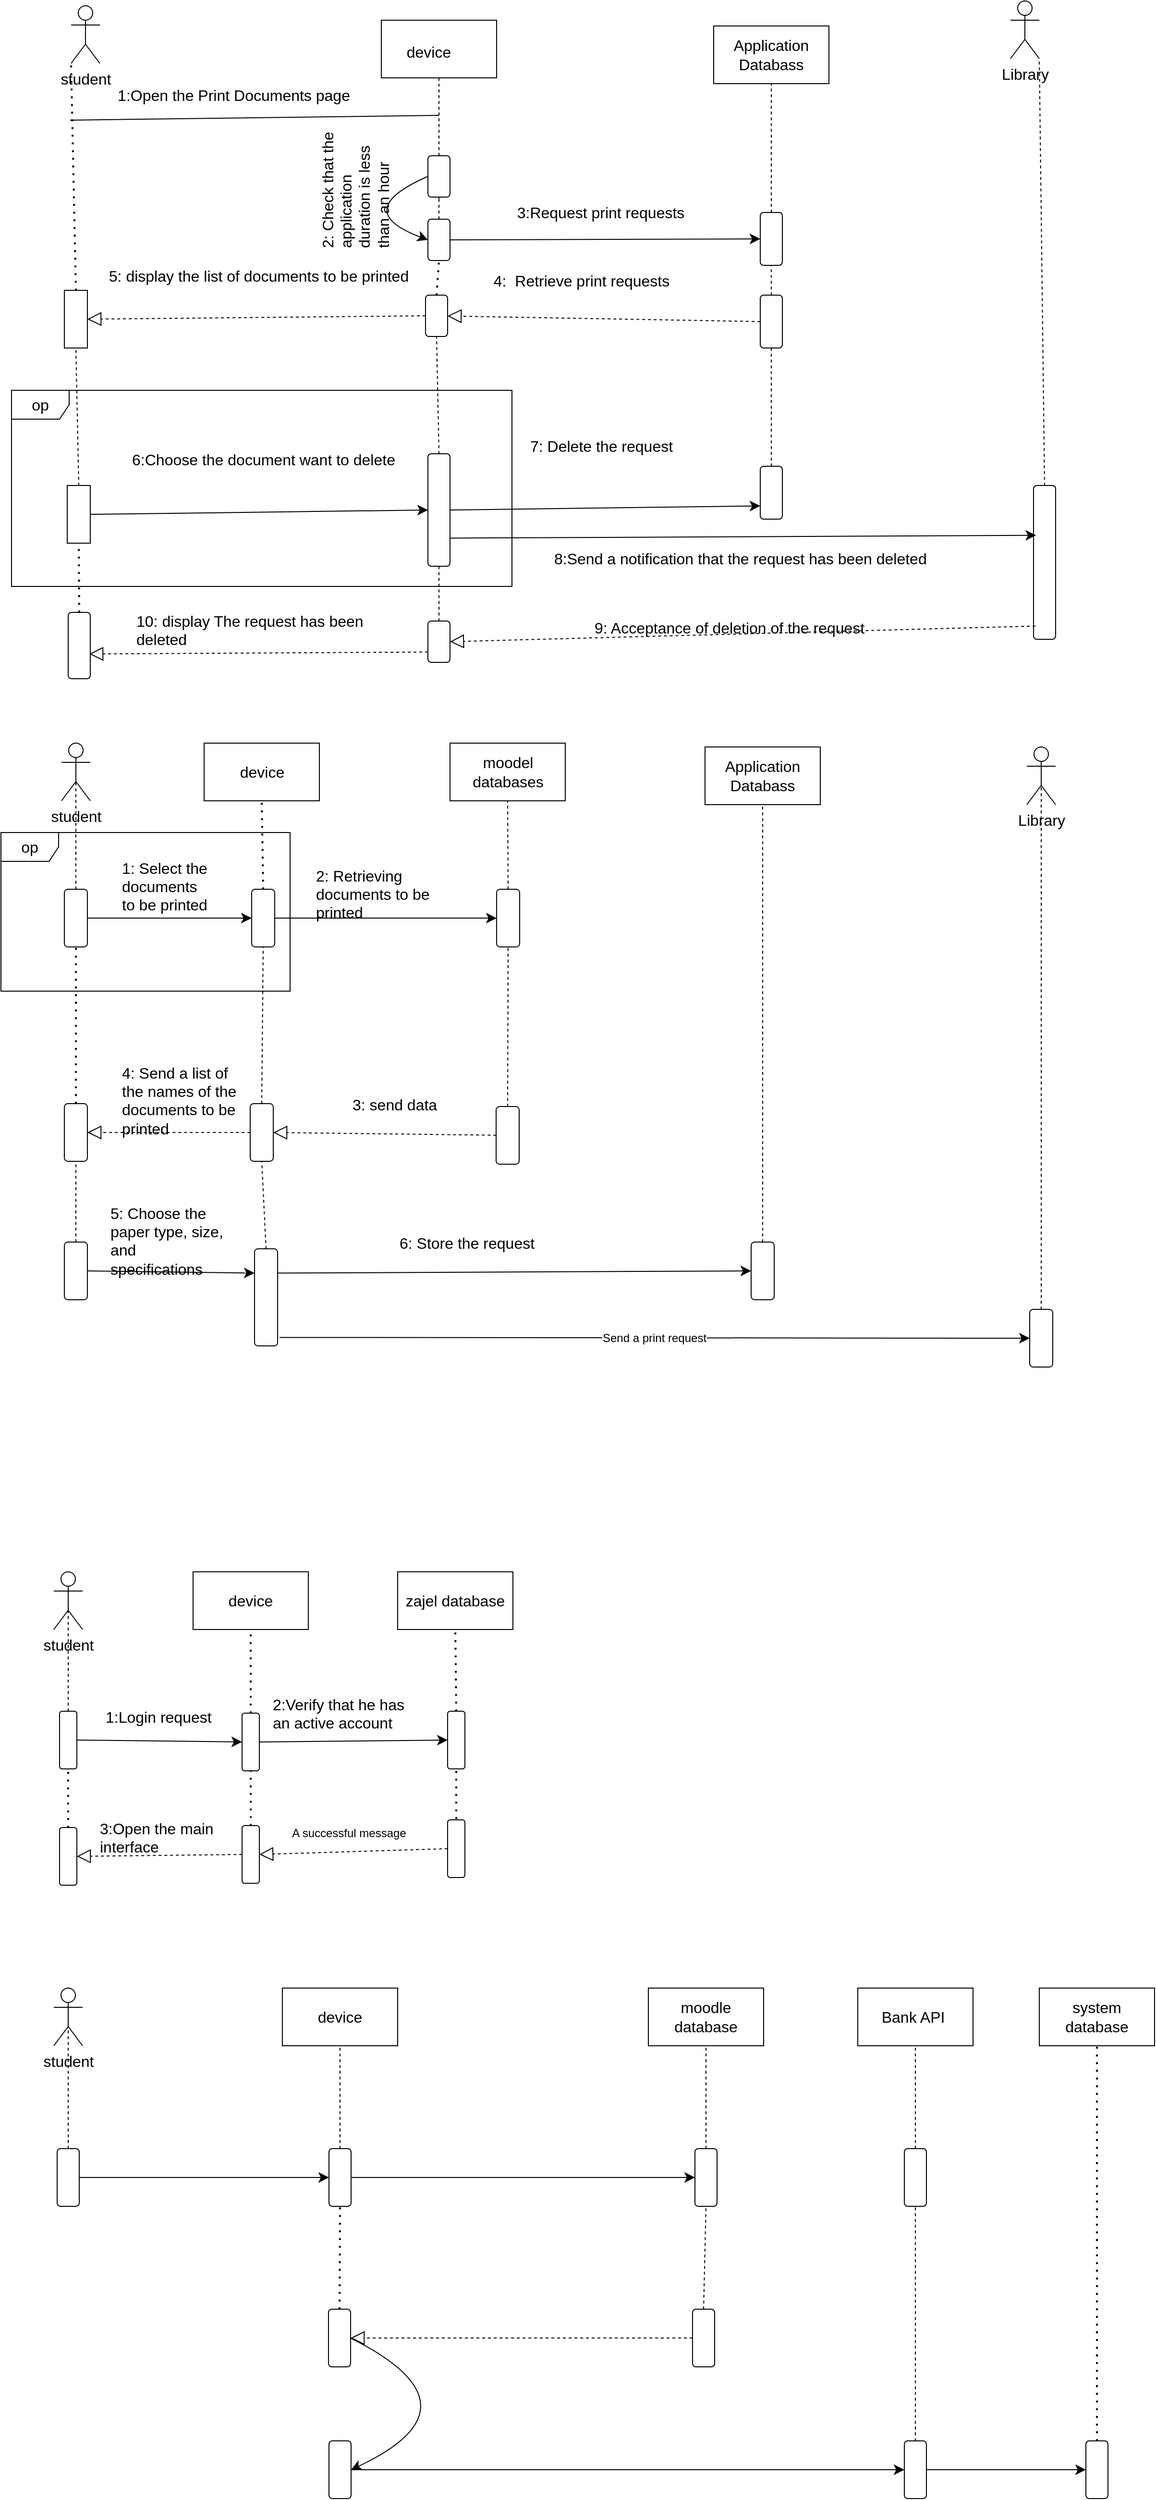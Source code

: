 <mxfile version="21.3.0" type="github">
  <diagram name="Page-1" id="_14LEz57tPDZyepLyran">
    <mxGraphModel dx="1800" dy="849" grid="0" gridSize="10" guides="1" tooltips="1" connect="1" arrows="1" fold="1" page="0" pageScale="1" pageWidth="827" pageHeight="1169" math="0" shadow="0">
      <root>
        <mxCell id="0" />
        <mxCell id="1" parent="0" />
        <mxCell id="Fv8zS5hwz5xopzhGxC3f-1" value="student" style="shape=umlActor;verticalLabelPosition=bottom;verticalAlign=top;html=1;outlineConnect=0;fontSize=16;" parent="1" vertex="1">
          <mxGeometry x="-217" y="24" width="30" height="60" as="geometry" />
        </mxCell>
        <mxCell id="Fv8zS5hwz5xopzhGxC3f-3" value="" style="rounded=0;whiteSpace=wrap;html=1;fontSize=16;" parent="1" vertex="1">
          <mxGeometry x="-224" y="320" width="24" height="60" as="geometry" />
        </mxCell>
        <mxCell id="Fv8zS5hwz5xopzhGxC3f-4" value="" style="endArrow=none;dashed=1;html=1;dashPattern=1 3;strokeWidth=2;rounded=0;fontSize=12;startSize=8;endSize=8;curved=1;exitX=0.5;exitY=0;exitDx=0;exitDy=0;entryX=0;entryY=1;entryDx=0;entryDy=0;entryPerimeter=0;" parent="1" source="Fv8zS5hwz5xopzhGxC3f-3" target="Fv8zS5hwz5xopzhGxC3f-1" edge="1">
          <mxGeometry width="50" height="50" relative="1" as="geometry">
            <mxPoint x="-297" y="158" as="sourcePoint" />
            <mxPoint x="-247" y="108" as="targetPoint" />
          </mxGeometry>
        </mxCell>
        <mxCell id="Fv8zS5hwz5xopzhGxC3f-5" value="" style="endArrow=none;html=1;rounded=0;fontSize=12;startSize=8;endSize=8;curved=1;" parent="1" edge="1">
          <mxGeometry width="50" height="50" relative="1" as="geometry">
            <mxPoint x="-218" y="143" as="sourcePoint" />
            <mxPoint x="166" y="138" as="targetPoint" />
          </mxGeometry>
        </mxCell>
        <mxCell id="Fv8zS5hwz5xopzhGxC3f-6" value="" style="rounded=0;whiteSpace=wrap;html=1;fontSize=16;" parent="1" vertex="1">
          <mxGeometry x="106" y="39" width="120" height="60" as="geometry" />
        </mxCell>
        <mxCell id="Fv8zS5hwz5xopzhGxC3f-7" value="device" style="text;html=1;align=center;verticalAlign=middle;resizable=0;points=[];autosize=1;strokeColor=none;fillColor=none;fontSize=16;" parent="1" vertex="1">
          <mxGeometry x="123" y="56" width="64" height="31" as="geometry" />
        </mxCell>
        <mxCell id="Fv8zS5hwz5xopzhGxC3f-8" value="1:Open the Print Documents page" style="text;html=1;align=center;verticalAlign=middle;resizable=0;points=[];autosize=1;strokeColor=none;fillColor=none;fontSize=16;" parent="1" vertex="1">
          <mxGeometry x="-178" y="101" width="260" height="31" as="geometry" />
        </mxCell>
        <mxCell id="Fv8zS5hwz5xopzhGxC3f-9" value="" style="endArrow=none;dashed=1;html=1;rounded=0;fontSize=12;startSize=8;endSize=8;curved=1;entryX=0.5;entryY=1;entryDx=0;entryDy=0;exitX=0.5;exitY=0;exitDx=0;exitDy=0;" parent="1" source="Fv8zS5hwz5xopzhGxC3f-31" target="Fv8zS5hwz5xopzhGxC3f-6" edge="1">
          <mxGeometry width="50" height="50" relative="1" as="geometry">
            <mxPoint x="166" y="225" as="sourcePoint" />
            <mxPoint x="168" y="220" as="targetPoint" />
          </mxGeometry>
        </mxCell>
        <mxCell id="Fv8zS5hwz5xopzhGxC3f-10" value="Application Databass" style="rounded=0;whiteSpace=wrap;html=1;fontSize=16;" parent="1" vertex="1">
          <mxGeometry x="452" y="45" width="120" height="60" as="geometry" />
        </mxCell>
        <mxCell id="Fv8zS5hwz5xopzhGxC3f-18" value="" style="endArrow=none;dashed=1;html=1;rounded=0;fontSize=12;startSize=8;endSize=8;curved=1;entryX=0.5;entryY=1;entryDx=0;entryDy=0;exitX=0.5;exitY=0;exitDx=0;exitDy=0;" parent="1" source="Fv8zS5hwz5xopzhGxC3f-19" target="Fv8zS5hwz5xopzhGxC3f-10" edge="1">
          <mxGeometry width="50" height="50" relative="1" as="geometry">
            <mxPoint x="508" y="233" as="sourcePoint" />
            <mxPoint x="503" y="217" as="targetPoint" />
          </mxGeometry>
        </mxCell>
        <mxCell id="Fv8zS5hwz5xopzhGxC3f-19" value="" style="rounded=1;whiteSpace=wrap;html=1;fontSize=16;" parent="1" vertex="1">
          <mxGeometry x="500.5" y="239" width="23" height="55" as="geometry" />
        </mxCell>
        <mxCell id="Fv8zS5hwz5xopzhGxC3f-20" value="" style="endArrow=classic;html=1;rounded=0;fontSize=12;startSize=8;endSize=8;curved=1;entryX=0;entryY=0.5;entryDx=0;entryDy=0;exitX=1;exitY=0.5;exitDx=0;exitDy=0;" parent="1" source="Fv8zS5hwz5xopzhGxC3f-49" target="Fv8zS5hwz5xopzhGxC3f-19" edge="1">
          <mxGeometry width="50" height="50" relative="1" as="geometry">
            <mxPoint x="177.5" y="246.5" as="sourcePoint" />
            <mxPoint x="484" y="258" as="targetPoint" />
          </mxGeometry>
        </mxCell>
        <mxCell id="Fv8zS5hwz5xopzhGxC3f-17" value="3:Request print requests" style="text;html=1;align=center;verticalAlign=middle;resizable=0;points=[];autosize=1;strokeColor=none;fillColor=none;fontSize=16;rotation=0;" parent="1" vertex="1">
          <mxGeometry x="238" y="223" width="192" height="31" as="geometry" />
        </mxCell>
        <mxCell id="Fv8zS5hwz5xopzhGxC3f-30" value="" style="endArrow=none;dashed=1;html=1;dashPattern=1 3;strokeWidth=2;rounded=0;fontSize=12;startSize=8;endSize=8;curved=1;exitX=0.5;exitY=0;exitDx=0;exitDy=0;entryX=0.5;entryY=1;entryDx=0;entryDy=0;" parent="1" source="Fv8zS5hwz5xopzhGxC3f-32" target="Fv8zS5hwz5xopzhGxC3f-49" edge="1">
          <mxGeometry width="50" height="50" relative="1" as="geometry">
            <mxPoint x="166" y="298" as="sourcePoint" />
            <mxPoint x="166" y="277" as="targetPoint" />
          </mxGeometry>
        </mxCell>
        <mxCell id="Fv8zS5hwz5xopzhGxC3f-32" value="" style="rounded=1;whiteSpace=wrap;html=1;fontSize=16;" parent="1" vertex="1">
          <mxGeometry x="152" y="325" width="23" height="43" as="geometry" />
        </mxCell>
        <mxCell id="Fv8zS5hwz5xopzhGxC3f-34" value="" style="endArrow=block;dashed=1;endFill=0;endSize=12;html=1;rounded=0;fontSize=12;curved=1;exitX=0;exitY=0.5;exitDx=0;exitDy=0;entryX=1;entryY=0.5;entryDx=0;entryDy=0;" parent="1" source="Fv8zS5hwz5xopzhGxC3f-32" target="Fv8zS5hwz5xopzhGxC3f-3" edge="1">
          <mxGeometry width="160" relative="1" as="geometry">
            <mxPoint x="152" y="338" as="sourcePoint" />
            <mxPoint x="51" y="359" as="targetPoint" />
          </mxGeometry>
        </mxCell>
        <mxCell id="Fv8zS5hwz5xopzhGxC3f-35" value="4:&amp;nbsp; Retrieve print requests" style="text;html=1;align=center;verticalAlign=middle;resizable=0;points=[];autosize=1;strokeColor=none;fillColor=none;fontSize=16;" parent="1" vertex="1">
          <mxGeometry x="213" y="294" width="201" height="31" as="geometry" />
        </mxCell>
        <mxCell id="Fv8zS5hwz5xopzhGxC3f-36" value="5: display the list of documents to be printed" style="text;html=1;align=center;verticalAlign=middle;resizable=0;points=[];autosize=1;strokeColor=none;fillColor=none;fontSize=16;" parent="1" vertex="1">
          <mxGeometry x="-187" y="289" width="330" height="31" as="geometry" />
        </mxCell>
        <mxCell id="Fv8zS5hwz5xopzhGxC3f-37" value="" style="endArrow=none;dashed=1;html=1;rounded=0;fontSize=12;startSize=8;endSize=8;curved=1;entryX=0.5;entryY=1;entryDx=0;entryDy=0;exitX=0.5;exitY=0;exitDx=0;exitDy=0;" parent="1" source="Fv8zS5hwz5xopzhGxC3f-39" target="Fv8zS5hwz5xopzhGxC3f-3" edge="1">
          <mxGeometry width="50" height="50" relative="1" as="geometry">
            <mxPoint x="-214" y="404" as="sourcePoint" />
            <mxPoint x="-258" y="461" as="targetPoint" />
          </mxGeometry>
        </mxCell>
        <mxCell id="Fv8zS5hwz5xopzhGxC3f-39" value="" style="rounded=0;whiteSpace=wrap;html=1;fontSize=16;" parent="1" vertex="1">
          <mxGeometry x="-221" y="523" width="24" height="60" as="geometry" />
        </mxCell>
        <mxCell id="Fv8zS5hwz5xopzhGxC3f-40" value="" style="endArrow=classic;html=1;rounded=0;fontSize=12;startSize=8;endSize=8;curved=1;exitX=1;exitY=0.5;exitDx=0;exitDy=0;entryX=0;entryY=0.5;entryDx=0;entryDy=0;" parent="1" source="Fv8zS5hwz5xopzhGxC3f-39" target="Fv8zS5hwz5xopzhGxC3f-42" edge="1">
          <mxGeometry width="50" height="50" relative="1" as="geometry">
            <mxPoint x="-66" y="475" as="sourcePoint" />
            <mxPoint x="132" y="434" as="targetPoint" />
          </mxGeometry>
        </mxCell>
        <mxCell id="Fv8zS5hwz5xopzhGxC3f-41" value="" style="endArrow=none;dashed=1;html=1;rounded=0;fontSize=12;startSize=8;endSize=8;curved=1;entryX=0.5;entryY=1;entryDx=0;entryDy=0;exitX=0.5;exitY=0;exitDx=0;exitDy=0;" parent="1" source="Fv8zS5hwz5xopzhGxC3f-42" target="Fv8zS5hwz5xopzhGxC3f-32" edge="1">
          <mxGeometry width="50" height="50" relative="1" as="geometry">
            <mxPoint x="166" y="398" as="sourcePoint" />
            <mxPoint x="243" y="439" as="targetPoint" />
          </mxGeometry>
        </mxCell>
        <mxCell id="Fv8zS5hwz5xopzhGxC3f-42" value="" style="rounded=1;whiteSpace=wrap;html=1;fontSize=16;" parent="1" vertex="1">
          <mxGeometry x="154.5" y="490" width="23" height="117" as="geometry" />
        </mxCell>
        <mxCell id="Fv8zS5hwz5xopzhGxC3f-46" value="6:Choose the document want to delete" style="text;html=1;align=center;verticalAlign=middle;resizable=0;points=[];autosize=1;strokeColor=none;fillColor=none;fontSize=16;" parent="1" vertex="1">
          <mxGeometry x="-163" y="480" width="292" height="31" as="geometry" />
        </mxCell>
        <mxCell id="Fv8zS5hwz5xopzhGxC3f-48" value="" style="endArrow=none;dashed=1;html=1;rounded=0;fontSize=12;startSize=8;endSize=8;curved=1;entryX=0.5;entryY=1;entryDx=0;entryDy=0;exitX=0.5;exitY=0;exitDx=0;exitDy=0;" parent="1" target="Fv8zS5hwz5xopzhGxC3f-31" edge="1">
          <mxGeometry width="50" height="50" relative="1" as="geometry">
            <mxPoint x="166" y="225" as="sourcePoint" />
            <mxPoint x="166" y="161" as="targetPoint" />
          </mxGeometry>
        </mxCell>
        <mxCell id="Fv8zS5hwz5xopzhGxC3f-51" style="edgeStyle=none;curved=1;rounded=0;orthogonalLoop=1;jettySize=auto;html=1;exitX=0;exitY=0.5;exitDx=0;exitDy=0;entryX=0;entryY=0.5;entryDx=0;entryDy=0;fontSize=12;startSize=8;endSize=8;" parent="1" source="Fv8zS5hwz5xopzhGxC3f-31" target="Fv8zS5hwz5xopzhGxC3f-49" edge="1">
          <mxGeometry relative="1" as="geometry">
            <Array as="points">
              <mxPoint x="73" y="237" />
            </Array>
          </mxGeometry>
        </mxCell>
        <mxCell id="Fv8zS5hwz5xopzhGxC3f-31" value="" style="rounded=1;whiteSpace=wrap;html=1;fontSize=16;" parent="1" vertex="1">
          <mxGeometry x="154.5" y="180" width="23" height="43" as="geometry" />
        </mxCell>
        <mxCell id="Fv8zS5hwz5xopzhGxC3f-49" value="" style="rounded=1;whiteSpace=wrap;html=1;fontSize=16;" parent="1" vertex="1">
          <mxGeometry x="154.5" y="246" width="23" height="43" as="geometry" />
        </mxCell>
        <mxCell id="Fv8zS5hwz5xopzhGxC3f-52" value="2: Check that the application duration is less than an hour" style="text;whiteSpace=wrap;html=1;fontSize=16;rotation=-90;" parent="1" vertex="1">
          <mxGeometry x="-15" y="189" width="138" height="41" as="geometry" />
        </mxCell>
        <mxCell id="Fv8zS5hwz5xopzhGxC3f-53" value="" style="rounded=1;whiteSpace=wrap;html=1;fontSize=16;" parent="1" vertex="1">
          <mxGeometry x="500.5" y="325" width="23" height="55" as="geometry" />
        </mxCell>
        <mxCell id="Fv8zS5hwz5xopzhGxC3f-54" value="" style="endArrow=none;dashed=1;html=1;rounded=0;fontSize=12;startSize=8;endSize=8;curved=1;entryX=0.5;entryY=1;entryDx=0;entryDy=0;exitX=0.5;exitY=0;exitDx=0;exitDy=0;" parent="1" source="Fv8zS5hwz5xopzhGxC3f-53" target="Fv8zS5hwz5xopzhGxC3f-19" edge="1">
          <mxGeometry width="50" height="50" relative="1" as="geometry">
            <mxPoint x="295" y="535" as="sourcePoint" />
            <mxPoint x="345" y="485" as="targetPoint" />
          </mxGeometry>
        </mxCell>
        <mxCell id="Fv8zS5hwz5xopzhGxC3f-55" value="" style="endArrow=none;dashed=1;html=1;rounded=0;fontSize=12;startSize=8;endSize=8;curved=1;exitX=0.5;exitY=0;exitDx=0;exitDy=0;entryX=0.5;entryY=1;entryDx=0;entryDy=0;" parent="1" source="Fv8zS5hwz5xopzhGxC3f-49" target="Fv8zS5hwz5xopzhGxC3f-31" edge="1">
          <mxGeometry width="50" height="50" relative="1" as="geometry">
            <mxPoint x="522" y="249" as="sourcePoint" />
            <mxPoint x="168" y="226" as="targetPoint" />
          </mxGeometry>
        </mxCell>
        <mxCell id="Fv8zS5hwz5xopzhGxC3f-57" value="" style="endArrow=block;dashed=1;endFill=0;endSize=12;html=1;rounded=0;fontSize=12;curved=1;exitX=0;exitY=0.5;exitDx=0;exitDy=0;" parent="1" source="Fv8zS5hwz5xopzhGxC3f-53" target="Fv8zS5hwz5xopzhGxC3f-32" edge="1">
          <mxGeometry width="160" relative="1" as="geometry">
            <mxPoint x="278" y="364" as="sourcePoint" />
            <mxPoint x="438" y="364" as="targetPoint" />
          </mxGeometry>
        </mxCell>
        <mxCell id="Fv8zS5hwz5xopzhGxC3f-58" value="" style="endArrow=none;dashed=1;html=1;rounded=0;fontSize=12;startSize=8;endSize=8;curved=1;entryX=0.5;entryY=1;entryDx=0;entryDy=0;exitX=0.5;exitY=0;exitDx=0;exitDy=0;" parent="1" source="Fv8zS5hwz5xopzhGxC3f-59" target="Fv8zS5hwz5xopzhGxC3f-53" edge="1">
          <mxGeometry width="50" height="50" relative="1" as="geometry">
            <mxPoint x="508" y="466" as="sourcePoint" />
            <mxPoint x="465" y="465" as="targetPoint" />
          </mxGeometry>
        </mxCell>
        <mxCell id="Fv8zS5hwz5xopzhGxC3f-59" value="" style="rounded=1;whiteSpace=wrap;html=1;fontSize=16;" parent="1" vertex="1">
          <mxGeometry x="500.5" y="503" width="23" height="55" as="geometry" />
        </mxCell>
        <mxCell id="Fv8zS5hwz5xopzhGxC3f-60" value="" style="endArrow=classic;html=1;rounded=0;fontSize=12;startSize=8;endSize=8;curved=1;exitX=1;exitY=0.5;exitDx=0;exitDy=0;entryX=0;entryY=0.75;entryDx=0;entryDy=0;" parent="1" source="Fv8zS5hwz5xopzhGxC3f-42" target="Fv8zS5hwz5xopzhGxC3f-59" edge="1">
          <mxGeometry width="50" height="50" relative="1" as="geometry">
            <mxPoint x="280" y="578" as="sourcePoint" />
            <mxPoint x="330" y="528" as="targetPoint" />
          </mxGeometry>
        </mxCell>
        <mxCell id="Fv8zS5hwz5xopzhGxC3f-61" value="7: Delete the request" style="text;whiteSpace=wrap;html=1;fontSize=16;" parent="1" vertex="1">
          <mxGeometry x="259.003" y="466.0" width="159" height="41" as="geometry" />
        </mxCell>
        <mxCell id="Fv8zS5hwz5xopzhGxC3f-63" value="" style="endArrow=none;dashed=1;html=1;rounded=0;fontSize=12;startSize=8;endSize=8;curved=1;entryX=1;entryY=1;entryDx=0;entryDy=0;exitX=0.5;exitY=0;exitDx=0;exitDy=0;entryPerimeter=0;" parent="1" source="Fv8zS5hwz5xopzhGxC3f-64" target="Fv8zS5hwz5xopzhGxC3f-78" edge="1">
          <mxGeometry width="50" height="50" relative="1" as="geometry">
            <mxPoint x="782" y="409" as="sourcePoint" />
            <mxPoint x="782" y="105" as="targetPoint" />
          </mxGeometry>
        </mxCell>
        <mxCell id="Fv8zS5hwz5xopzhGxC3f-64" value="" style="rounded=1;whiteSpace=wrap;html=1;fontSize=16;" parent="1" vertex="1">
          <mxGeometry x="785" y="523" width="23" height="160" as="geometry" />
        </mxCell>
        <mxCell id="Fv8zS5hwz5xopzhGxC3f-66" value="" style="endArrow=classic;html=1;rounded=0;fontSize=12;startSize=8;endSize=8;curved=1;exitX=1;exitY=0.75;exitDx=0;exitDy=0;entryX=0.116;entryY=0.324;entryDx=0;entryDy=0;entryPerimeter=0;" parent="1" source="Fv8zS5hwz5xopzhGxC3f-42" target="Fv8zS5hwz5xopzhGxC3f-64" edge="1">
          <mxGeometry width="50" height="50" relative="1" as="geometry">
            <mxPoint x="213" y="601" as="sourcePoint" />
            <mxPoint x="743" y="564" as="targetPoint" />
          </mxGeometry>
        </mxCell>
        <mxCell id="Fv8zS5hwz5xopzhGxC3f-68" value="8:Send a notification that the request has been deleted" style="text;whiteSpace=wrap;html=1;fontSize=16;" parent="1" vertex="1">
          <mxGeometry x="284.003" y="582.997" width="403" height="41" as="geometry" />
        </mxCell>
        <mxCell id="Fv8zS5hwz5xopzhGxC3f-69" value="" style="endArrow=none;dashed=1;html=1;rounded=0;fontSize=12;startSize=8;endSize=8;curved=1;entryX=0.5;entryY=1;entryDx=0;entryDy=0;exitX=0.5;exitY=0;exitDx=0;exitDy=0;" parent="1" source="Fv8zS5hwz5xopzhGxC3f-70" target="Fv8zS5hwz5xopzhGxC3f-42" edge="1">
          <mxGeometry width="50" height="50" relative="1" as="geometry">
            <mxPoint x="162" y="667" as="sourcePoint" />
            <mxPoint x="160" y="689" as="targetPoint" />
          </mxGeometry>
        </mxCell>
        <mxCell id="Fv8zS5hwz5xopzhGxC3f-70" value="" style="rounded=1;whiteSpace=wrap;html=1;fontSize=16;" parent="1" vertex="1">
          <mxGeometry x="154.5" y="664" width="23" height="43" as="geometry" />
        </mxCell>
        <mxCell id="Fv8zS5hwz5xopzhGxC3f-71" value="" style="endArrow=block;dashed=1;endFill=0;endSize=12;html=1;rounded=0;fontSize=12;curved=1;exitX=0.087;exitY=0.914;exitDx=0;exitDy=0;entryX=1;entryY=0.5;entryDx=0;entryDy=0;exitPerimeter=0;" parent="1" source="Fv8zS5hwz5xopzhGxC3f-64" target="Fv8zS5hwz5xopzhGxC3f-70" edge="1">
          <mxGeometry width="160" relative="1" as="geometry">
            <mxPoint x="585" y="670" as="sourcePoint" />
            <mxPoint x="259" y="664" as="targetPoint" />
          </mxGeometry>
        </mxCell>
        <mxCell id="Fv8zS5hwz5xopzhGxC3f-72" value="9: Acceptance of deletion of the request" style="text;whiteSpace=wrap;html=1;fontSize=16;" parent="1" vertex="1">
          <mxGeometry x="326.0" y="655.0" width="292" height="41" as="geometry" />
        </mxCell>
        <mxCell id="Fv8zS5hwz5xopzhGxC3f-73" value="" style="endArrow=none;dashed=1;html=1;dashPattern=1 3;strokeWidth=2;rounded=0;fontSize=12;startSize=8;endSize=8;curved=1;entryX=0.5;entryY=1;entryDx=0;entryDy=0;exitX=0.5;exitY=0;exitDx=0;exitDy=0;" parent="1" source="Fv8zS5hwz5xopzhGxC3f-74" target="Fv8zS5hwz5xopzhGxC3f-39" edge="1">
          <mxGeometry width="50" height="50" relative="1" as="geometry">
            <mxPoint x="-209" y="645" as="sourcePoint" />
            <mxPoint x="-261" y="652" as="targetPoint" />
          </mxGeometry>
        </mxCell>
        <mxCell id="Fv8zS5hwz5xopzhGxC3f-74" value="" style="rounded=1;whiteSpace=wrap;html=1;fontSize=16;" parent="1" vertex="1">
          <mxGeometry x="-220" y="655" width="23" height="69" as="geometry" />
        </mxCell>
        <mxCell id="Fv8zS5hwz5xopzhGxC3f-75" value="" style="endArrow=block;dashed=1;endFill=0;endSize=12;html=1;rounded=0;fontSize=12;curved=1;exitX=0;exitY=0.75;exitDx=0;exitDy=0;entryX=0.957;entryY=0.627;entryDx=0;entryDy=0;entryPerimeter=0;" parent="1" source="Fv8zS5hwz5xopzhGxC3f-70" target="Fv8zS5hwz5xopzhGxC3f-74" edge="1">
          <mxGeometry width="160" relative="1" as="geometry">
            <mxPoint x="477" y="792" as="sourcePoint" />
            <mxPoint x="-115" y="800" as="targetPoint" />
          </mxGeometry>
        </mxCell>
        <mxCell id="Fv8zS5hwz5xopzhGxC3f-76" value="10: display The request has been deleted" style="text;whiteSpace=wrap;html=1;fontSize=16;" parent="1" vertex="1">
          <mxGeometry x="-151.0" y="648.0" width="285" height="41" as="geometry" />
        </mxCell>
        <mxCell id="Fv8zS5hwz5xopzhGxC3f-77" value="op" style="shape=umlFrame;whiteSpace=wrap;html=1;pointerEvents=0;fontSize=16;" parent="1" vertex="1">
          <mxGeometry x="-279" y="424" width="521" height="204" as="geometry" />
        </mxCell>
        <mxCell id="Fv8zS5hwz5xopzhGxC3f-78" value="Library" style="shape=umlActor;verticalLabelPosition=bottom;verticalAlign=top;html=1;outlineConnect=0;fontSize=16;" parent="1" vertex="1">
          <mxGeometry x="761" y="19" width="30" height="60" as="geometry" />
        </mxCell>
        <mxCell id="Fv8zS5hwz5xopzhGxC3f-81" value="student" style="shape=umlActor;verticalLabelPosition=bottom;verticalAlign=top;html=1;outlineConnect=0;fontSize=16;" parent="1" vertex="1">
          <mxGeometry x="-227" y="791" width="30" height="60" as="geometry" />
        </mxCell>
        <mxCell id="Fv8zS5hwz5xopzhGxC3f-82" value="device" style="rounded=0;whiteSpace=wrap;html=1;fontSize=16;" parent="1" vertex="1">
          <mxGeometry x="-78.5" y="791" width="120" height="60" as="geometry" />
        </mxCell>
        <mxCell id="Fv8zS5hwz5xopzhGxC3f-83" value="" style="endArrow=none;dashed=1;html=1;rounded=0;fontSize=12;startSize=8;endSize=8;curved=1;entryX=0.5;entryY=0.5;entryDx=0;entryDy=0;entryPerimeter=0;exitX=0.5;exitY=0;exitDx=0;exitDy=0;" parent="1" source="Fv8zS5hwz5xopzhGxC3f-84" target="Fv8zS5hwz5xopzhGxC3f-81" edge="1">
          <mxGeometry width="50" height="50" relative="1" as="geometry">
            <mxPoint x="-212" y="950" as="sourcePoint" />
            <mxPoint x="-165" y="941" as="targetPoint" />
          </mxGeometry>
        </mxCell>
        <mxCell id="Fv8zS5hwz5xopzhGxC3f-88" style="edgeStyle=none;curved=1;rounded=0;orthogonalLoop=1;jettySize=auto;html=1;exitX=1;exitY=0.5;exitDx=0;exitDy=0;fontSize=12;startSize=8;endSize=8;" parent="1" source="Fv8zS5hwz5xopzhGxC3f-84" target="Fv8zS5hwz5xopzhGxC3f-86" edge="1">
          <mxGeometry relative="1" as="geometry" />
        </mxCell>
        <mxCell id="Fv8zS5hwz5xopzhGxC3f-84" value="" style="rounded=1;whiteSpace=wrap;html=1;fontSize=16;" parent="1" vertex="1">
          <mxGeometry x="-224" y="943" width="24" height="60" as="geometry" />
        </mxCell>
        <mxCell id="Fv8zS5hwz5xopzhGxC3f-85" value="" style="endArrow=none;dashed=1;html=1;dashPattern=1 3;strokeWidth=2;rounded=0;fontSize=12;startSize=8;endSize=8;curved=1;entryX=0.5;entryY=1;entryDx=0;entryDy=0;exitX=0.5;exitY=0;exitDx=0;exitDy=0;" parent="1" source="Fv8zS5hwz5xopzhGxC3f-86" target="Fv8zS5hwz5xopzhGxC3f-82" edge="1">
          <mxGeometry width="50" height="50" relative="1" as="geometry">
            <mxPoint x="-18" y="915" as="sourcePoint" />
            <mxPoint x="24" y="943" as="targetPoint" />
          </mxGeometry>
        </mxCell>
        <mxCell id="Fv8zS5hwz5xopzhGxC3f-93" style="edgeStyle=none;curved=1;rounded=0;orthogonalLoop=1;jettySize=auto;html=1;exitX=1;exitY=0.5;exitDx=0;exitDy=0;entryX=0;entryY=0.5;entryDx=0;entryDy=0;fontSize=12;startSize=8;endSize=8;" parent="1" source="Fv8zS5hwz5xopzhGxC3f-86" target="Fv8zS5hwz5xopzhGxC3f-92" edge="1">
          <mxGeometry relative="1" as="geometry" />
        </mxCell>
        <mxCell id="Fv8zS5hwz5xopzhGxC3f-86" value="" style="rounded=1;whiteSpace=wrap;html=1;fontSize=16;" parent="1" vertex="1">
          <mxGeometry x="-29" y="943" width="24" height="60" as="geometry" />
        </mxCell>
        <mxCell id="Fv8zS5hwz5xopzhGxC3f-89" value="1: Select the documents to be printed" style="text;whiteSpace=wrap;html=1;fontSize=16;" parent="1" vertex="1">
          <mxGeometry x="-166" y="905" width="91" height="41" as="geometry" />
        </mxCell>
        <mxCell id="Fv8zS5hwz5xopzhGxC3f-90" value="moodel databases" style="rounded=0;whiteSpace=wrap;html=1;fontSize=16;" parent="1" vertex="1">
          <mxGeometry x="177.5" y="791" width="120" height="60" as="geometry" />
        </mxCell>
        <mxCell id="Fv8zS5hwz5xopzhGxC3f-91" value="" style="endArrow=none;dashed=1;html=1;rounded=0;fontSize=12;startSize=8;endSize=8;curved=1;entryX=0.5;entryY=1;entryDx=0;entryDy=0;exitX=0.5;exitY=0;exitDx=0;exitDy=0;" parent="1" source="Fv8zS5hwz5xopzhGxC3f-92" target="Fv8zS5hwz5xopzhGxC3f-90" edge="1">
          <mxGeometry width="50" height="50" relative="1" as="geometry">
            <mxPoint x="233" y="914" as="sourcePoint" />
            <mxPoint x="235" y="927" as="targetPoint" />
          </mxGeometry>
        </mxCell>
        <mxCell id="Fv8zS5hwz5xopzhGxC3f-92" value="" style="rounded=1;whiteSpace=wrap;html=1;fontSize=16;" parent="1" vertex="1">
          <mxGeometry x="226" y="943" width="24" height="60" as="geometry" />
        </mxCell>
        <mxCell id="Fv8zS5hwz5xopzhGxC3f-94" value="2: Retrieving documents to be printed" style="text;whiteSpace=wrap;html=1;fontSize=16;" parent="1" vertex="1">
          <mxGeometry x="36" y="913" width="139" height="41" as="geometry" />
        </mxCell>
        <mxCell id="Fv8zS5hwz5xopzhGxC3f-95" value="" style="endArrow=none;dashed=1;html=1;rounded=0;fontSize=12;startSize=8;endSize=8;curved=1;entryX=0.5;entryY=1;entryDx=0;entryDy=0;exitX=0.5;exitY=0;exitDx=0;exitDy=0;" parent="1" source="Fv8zS5hwz5xopzhGxC3f-98" target="Fv8zS5hwz5xopzhGxC3f-92" edge="1">
          <mxGeometry width="50" height="50" relative="1" as="geometry">
            <mxPoint x="238" y="1058" as="sourcePoint" />
            <mxPoint x="237" y="1062" as="targetPoint" />
          </mxGeometry>
        </mxCell>
        <mxCell id="Fv8zS5hwz5xopzhGxC3f-96" value="" style="rounded=1;whiteSpace=wrap;html=1;fontSize=16;" parent="1" vertex="1">
          <mxGeometry x="-224" y="1166" width="24" height="60" as="geometry" />
        </mxCell>
        <mxCell id="Fv8zS5hwz5xopzhGxC3f-97" value="" style="rounded=1;whiteSpace=wrap;html=1;fontSize=16;" parent="1" vertex="1">
          <mxGeometry x="-30.5" y="1166" width="24" height="60" as="geometry" />
        </mxCell>
        <mxCell id="Fv8zS5hwz5xopzhGxC3f-98" value="" style="rounded=1;whiteSpace=wrap;html=1;fontSize=16;" parent="1" vertex="1">
          <mxGeometry x="225.5" y="1169" width="24" height="60" as="geometry" />
        </mxCell>
        <mxCell id="Fv8zS5hwz5xopzhGxC3f-101" value="" style="endArrow=none;dashed=1;html=1;rounded=0;fontSize=12;startSize=8;endSize=8;curved=1;entryX=0.5;entryY=1;entryDx=0;entryDy=0;exitX=0.5;exitY=0;exitDx=0;exitDy=0;" parent="1" source="Fv8zS5hwz5xopzhGxC3f-97" target="Fv8zS5hwz5xopzhGxC3f-86" edge="1">
          <mxGeometry width="50" height="50" relative="1" as="geometry">
            <mxPoint x="-46" y="1259" as="sourcePoint" />
            <mxPoint x="4" y="1209" as="targetPoint" />
          </mxGeometry>
        </mxCell>
        <mxCell id="Fv8zS5hwz5xopzhGxC3f-102" value="" style="endArrow=none;dashed=1;html=1;dashPattern=1 3;strokeWidth=2;rounded=0;fontSize=12;startSize=8;endSize=8;curved=1;entryX=0.5;entryY=1;entryDx=0;entryDy=0;exitX=0.5;exitY=0;exitDx=0;exitDy=0;" parent="1" source="Fv8zS5hwz5xopzhGxC3f-96" target="Fv8zS5hwz5xopzhGxC3f-84" edge="1">
          <mxGeometry width="50" height="50" relative="1" as="geometry">
            <mxPoint x="-365" y="1261" as="sourcePoint" />
            <mxPoint x="-315" y="1211" as="targetPoint" />
          </mxGeometry>
        </mxCell>
        <mxCell id="Fv8zS5hwz5xopzhGxC3f-103" value="" style="endArrow=block;dashed=1;endFill=0;endSize=12;html=1;rounded=0;fontSize=12;curved=1;entryX=1;entryY=0.5;entryDx=0;entryDy=0;" parent="1" source="Fv8zS5hwz5xopzhGxC3f-98" target="Fv8zS5hwz5xopzhGxC3f-97" edge="1">
          <mxGeometry width="160" relative="1" as="geometry">
            <mxPoint x="73" y="1215" as="sourcePoint" />
            <mxPoint x="233" y="1215" as="targetPoint" />
          </mxGeometry>
        </mxCell>
        <mxCell id="Fv8zS5hwz5xopzhGxC3f-104" value="" style="endArrow=block;dashed=1;endFill=0;endSize=12;html=1;rounded=0;fontSize=12;curved=1;exitX=0;exitY=0.5;exitDx=0;exitDy=0;entryX=1;entryY=0.5;entryDx=0;entryDy=0;" parent="1" source="Fv8zS5hwz5xopzhGxC3f-97" target="Fv8zS5hwz5xopzhGxC3f-96" edge="1">
          <mxGeometry width="160" relative="1" as="geometry">
            <mxPoint x="-117" y="1177" as="sourcePoint" />
            <mxPoint x="43" y="1177" as="targetPoint" />
          </mxGeometry>
        </mxCell>
        <mxCell id="Fv8zS5hwz5xopzhGxC3f-105" value="op" style="shape=umlFrame;whiteSpace=wrap;html=1;pointerEvents=0;fontSize=16;" parent="1" vertex="1">
          <mxGeometry x="-290" y="884" width="301" height="165" as="geometry" />
        </mxCell>
        <mxCell id="Fv8zS5hwz5xopzhGxC3f-106" value="4: Send a list of the names of the documents to be printed" style="text;whiteSpace=wrap;html=1;fontSize=16;" parent="1" vertex="1">
          <mxGeometry x="-166" y="1118" width="122" height="41" as="geometry" />
        </mxCell>
        <mxCell id="Fv8zS5hwz5xopzhGxC3f-107" value="3: send data" style="text;whiteSpace=wrap;html=1;fontSize=16;" parent="1" vertex="1">
          <mxGeometry x="73.999" y="1150.998" width="98" height="41" as="geometry" />
        </mxCell>
        <mxCell id="Fv8zS5hwz5xopzhGxC3f-108" value="" style="endArrow=none;dashed=1;html=1;rounded=0;fontSize=12;startSize=8;endSize=8;curved=1;entryX=0.5;entryY=1;entryDx=0;entryDy=0;exitX=0.5;exitY=0;exitDx=0;exitDy=0;" parent="1" source="Fv8zS5hwz5xopzhGxC3f-114" target="Fv8zS5hwz5xopzhGxC3f-96" edge="1">
          <mxGeometry width="50" height="50" relative="1" as="geometry">
            <mxPoint x="-216" y="1292" as="sourcePoint" />
            <mxPoint x="-215" y="1298" as="targetPoint" />
          </mxGeometry>
        </mxCell>
        <mxCell id="Fv8zS5hwz5xopzhGxC3f-111" value="" style="endArrow=none;dashed=1;html=1;rounded=0;fontSize=12;startSize=8;endSize=8;curved=1;entryX=0.5;entryY=1;entryDx=0;entryDy=0;exitX=0.5;exitY=0;exitDx=0;exitDy=0;" parent="1" source="Fv8zS5hwz5xopzhGxC3f-113" target="Fv8zS5hwz5xopzhGxC3f-97" edge="1">
          <mxGeometry width="50" height="50" relative="1" as="geometry">
            <mxPoint x="7" y="1300" as="sourcePoint" />
            <mxPoint x="11" y="1234" as="targetPoint" />
          </mxGeometry>
        </mxCell>
        <mxCell id="Fv8zS5hwz5xopzhGxC3f-113" value="" style="rounded=1;whiteSpace=wrap;html=1;fontSize=16;" parent="1" vertex="1">
          <mxGeometry x="-26" y="1317" width="24" height="101" as="geometry" />
        </mxCell>
        <mxCell id="Fv8zS5hwz5xopzhGxC3f-114" value="" style="rounded=1;whiteSpace=wrap;html=1;fontSize=16;" parent="1" vertex="1">
          <mxGeometry x="-224" y="1310" width="24" height="60" as="geometry" />
        </mxCell>
        <mxCell id="Fv8zS5hwz5xopzhGxC3f-115" value="" style="endArrow=classic;html=1;rounded=0;fontSize=12;startSize=8;endSize=8;curved=1;exitX=1;exitY=0.5;exitDx=0;exitDy=0;entryX=0;entryY=0.25;entryDx=0;entryDy=0;" parent="1" source="Fv8zS5hwz5xopzhGxC3f-114" target="Fv8zS5hwz5xopzhGxC3f-113" edge="1">
          <mxGeometry width="50" height="50" relative="1" as="geometry">
            <mxPoint x="-182" y="1418" as="sourcePoint" />
            <mxPoint x="-132" y="1368" as="targetPoint" />
          </mxGeometry>
        </mxCell>
        <mxCell id="Fv8zS5hwz5xopzhGxC3f-117" value="5: Choose the paper type, size, and specifications" style="text;whiteSpace=wrap;html=1;fontSize=16;" parent="1" vertex="1">
          <mxGeometry x="-178" y="1264" width="122" height="41" as="geometry" />
        </mxCell>
        <mxCell id="Fv8zS5hwz5xopzhGxC3f-118" value="" style="endArrow=classic;html=1;rounded=0;fontSize=12;startSize=8;endSize=8;curved=1;exitX=1;exitY=0.25;exitDx=0;exitDy=0;entryX=0;entryY=0.5;entryDx=0;entryDy=0;" parent="1" source="Fv8zS5hwz5xopzhGxC3f-113" target="Fv8zS5hwz5xopzhGxC3f-121" edge="1">
          <mxGeometry width="50" height="50" relative="1" as="geometry">
            <mxPoint x="63" y="1466" as="sourcePoint" />
            <mxPoint x="347" y="1356" as="targetPoint" />
          </mxGeometry>
        </mxCell>
        <mxCell id="Fv8zS5hwz5xopzhGxC3f-119" value="Application Databass" style="rounded=0;whiteSpace=wrap;html=1;fontSize=16;" parent="1" vertex="1">
          <mxGeometry x="443" y="795" width="120" height="60" as="geometry" />
        </mxCell>
        <mxCell id="Fv8zS5hwz5xopzhGxC3f-120" value="" style="endArrow=none;dashed=1;html=1;rounded=0;fontSize=12;startSize=8;endSize=8;curved=1;entryX=0.5;entryY=1;entryDx=0;entryDy=0;exitX=0.5;exitY=0;exitDx=0;exitDy=0;" parent="1" source="Fv8zS5hwz5xopzhGxC3f-121" target="Fv8zS5hwz5xopzhGxC3f-119" edge="1">
          <mxGeometry width="50" height="50" relative="1" as="geometry">
            <mxPoint x="503" y="1268" as="sourcePoint" />
            <mxPoint x="431" y="960" as="targetPoint" />
          </mxGeometry>
        </mxCell>
        <mxCell id="Fv8zS5hwz5xopzhGxC3f-121" value="" style="rounded=1;whiteSpace=wrap;html=1;fontSize=16;" parent="1" vertex="1">
          <mxGeometry x="491" y="1310" width="24" height="60" as="geometry" />
        </mxCell>
        <mxCell id="Fv8zS5hwz5xopzhGxC3f-122" value="6: Store the request" style="text;whiteSpace=wrap;html=1;fontSize=16;" parent="1" vertex="1">
          <mxGeometry x="123.005" y="1294.999" width="269" height="41" as="geometry" />
        </mxCell>
        <mxCell id="Fv8zS5hwz5xopzhGxC3f-123" value="Library" style="shape=umlActor;verticalLabelPosition=bottom;verticalAlign=top;html=1;outlineConnect=0;fontSize=16;" parent="1" vertex="1">
          <mxGeometry x="778" y="795" width="30" height="60" as="geometry" />
        </mxCell>
        <mxCell id="Fv8zS5hwz5xopzhGxC3f-124" value="" style="endArrow=none;dashed=1;html=1;rounded=0;fontSize=12;startSize=8;endSize=8;curved=1;entryX=0.5;entryY=0.5;entryDx=0;entryDy=0;entryPerimeter=0;exitX=0.5;exitY=0;exitDx=0;exitDy=0;" parent="1" source="Fv8zS5hwz5xopzhGxC3f-125" target="Fv8zS5hwz5xopzhGxC3f-123" edge="1">
          <mxGeometry width="50" height="50" relative="1" as="geometry">
            <mxPoint x="807" y="1267" as="sourcePoint" />
            <mxPoint x="938" y="1034" as="targetPoint" />
          </mxGeometry>
        </mxCell>
        <mxCell id="Fv8zS5hwz5xopzhGxC3f-125" value="" style="rounded=1;whiteSpace=wrap;html=1;fontSize=16;" parent="1" vertex="1">
          <mxGeometry x="781" y="1380" width="24" height="60" as="geometry" />
        </mxCell>
        <mxCell id="Fv8zS5hwz5xopzhGxC3f-126" value="Send a print request" style="endArrow=classic;html=1;rounded=0;fontSize=12;startSize=8;endSize=8;curved=1;exitX=1.083;exitY=0.913;exitDx=0;exitDy=0;exitPerimeter=0;entryX=0;entryY=0.5;entryDx=0;entryDy=0;" parent="1" source="Fv8zS5hwz5xopzhGxC3f-113" target="Fv8zS5hwz5xopzhGxC3f-125" edge="1">
          <mxGeometry width="50" height="50" relative="1" as="geometry">
            <mxPoint x="9" y="1489" as="sourcePoint" />
            <mxPoint x="59" y="1439" as="targetPoint" />
          </mxGeometry>
        </mxCell>
        <mxCell id="vjZ6BhdM0IFgR95BgRkI-1" value="student" style="shape=umlActor;verticalLabelPosition=bottom;verticalAlign=top;html=1;outlineConnect=0;fontSize=16;" vertex="1" parent="1">
          <mxGeometry x="-235" y="1653" width="30" height="60" as="geometry" />
        </mxCell>
        <mxCell id="vjZ6BhdM0IFgR95BgRkI-2" value="" style="endArrow=none;dashed=1;html=1;rounded=0;fontSize=12;startSize=8;endSize=8;curved=1;entryX=0.5;entryY=0.5;entryDx=0;entryDy=0;entryPerimeter=0;exitX=0.5;exitY=0;exitDx=0;exitDy=0;" edge="1" parent="1" source="vjZ6BhdM0IFgR95BgRkI-3" target="vjZ6BhdM0IFgR95BgRkI-1">
          <mxGeometry width="50" height="50" relative="1" as="geometry">
            <mxPoint x="-225" y="1816" as="sourcePoint" />
            <mxPoint x="-232" y="1821" as="targetPoint" />
          </mxGeometry>
        </mxCell>
        <mxCell id="vjZ6BhdM0IFgR95BgRkI-3" value="" style="rounded=1;whiteSpace=wrap;html=1;fontSize=16;" vertex="1" parent="1">
          <mxGeometry x="-229" y="1798" width="18" height="60" as="geometry" />
        </mxCell>
        <mxCell id="vjZ6BhdM0IFgR95BgRkI-4" value="device" style="rounded=0;whiteSpace=wrap;html=1;fontSize=16;" vertex="1" parent="1">
          <mxGeometry x="-90" y="1653" width="120" height="60" as="geometry" />
        </mxCell>
        <mxCell id="vjZ6BhdM0IFgR95BgRkI-5" value="zajel database" style="rounded=0;whiteSpace=wrap;html=1;fontSize=16;" vertex="1" parent="1">
          <mxGeometry x="123" y="1653" width="120" height="60" as="geometry" />
        </mxCell>
        <mxCell id="vjZ6BhdM0IFgR95BgRkI-7" value="" style="endArrow=none;dashed=1;html=1;dashPattern=1 3;strokeWidth=2;rounded=0;fontSize=12;startSize=8;endSize=8;curved=1;entryX=0.5;entryY=1;entryDx=0;entryDy=0;exitX=0.5;exitY=0;exitDx=0;exitDy=0;" edge="1" parent="1" source="vjZ6BhdM0IFgR95BgRkI-10" target="vjZ6BhdM0IFgR95BgRkI-4">
          <mxGeometry width="50" height="50" relative="1" as="geometry">
            <mxPoint x="-24" y="1794" as="sourcePoint" />
            <mxPoint x="55" y="1774" as="targetPoint" />
          </mxGeometry>
        </mxCell>
        <mxCell id="vjZ6BhdM0IFgR95BgRkI-9" value="" style="rounded=1;whiteSpace=wrap;html=1;fontSize=16;" vertex="1" parent="1">
          <mxGeometry x="175" y="1798" width="18" height="60" as="geometry" />
        </mxCell>
        <mxCell id="vjZ6BhdM0IFgR95BgRkI-10" value="" style="rounded=1;whiteSpace=wrap;html=1;fontSize=16;" vertex="1" parent="1">
          <mxGeometry x="-39" y="1800" width="18" height="60" as="geometry" />
        </mxCell>
        <mxCell id="vjZ6BhdM0IFgR95BgRkI-14" value="" style="endArrow=classic;html=1;rounded=0;fontSize=12;startSize=8;endSize=8;curved=1;exitX=1;exitY=0.5;exitDx=0;exitDy=0;entryX=0;entryY=0.5;entryDx=0;entryDy=0;" edge="1" parent="1" source="vjZ6BhdM0IFgR95BgRkI-3" target="vjZ6BhdM0IFgR95BgRkI-10">
          <mxGeometry width="50" height="50" relative="1" as="geometry">
            <mxPoint x="-205" y="1932" as="sourcePoint" />
            <mxPoint x="-155" y="1882" as="targetPoint" />
          </mxGeometry>
        </mxCell>
        <mxCell id="vjZ6BhdM0IFgR95BgRkI-15" value="1:Login request" style="text;whiteSpace=wrap;html=1;fontSize=16;" vertex="1" parent="1">
          <mxGeometry x="-182.999" y="1787.998" width="125" height="41" as="geometry" />
        </mxCell>
        <mxCell id="vjZ6BhdM0IFgR95BgRkI-16" value="" style="endArrow=classic;html=1;rounded=0;fontSize=12;startSize=8;endSize=8;curved=1;exitX=1;exitY=0.5;exitDx=0;exitDy=0;entryX=0;entryY=0.5;entryDx=0;entryDy=0;" edge="1" parent="1" source="vjZ6BhdM0IFgR95BgRkI-10" target="vjZ6BhdM0IFgR95BgRkI-9">
          <mxGeometry width="50" height="50" relative="1" as="geometry">
            <mxPoint y="1850" as="sourcePoint" />
            <mxPoint x="50" y="1800" as="targetPoint" />
          </mxGeometry>
        </mxCell>
        <mxCell id="vjZ6BhdM0IFgR95BgRkI-17" value="" style="endArrow=none;dashed=1;html=1;dashPattern=1 3;strokeWidth=2;rounded=0;fontSize=12;startSize=8;endSize=8;curved=1;entryX=0.5;entryY=1;entryDx=0;entryDy=0;exitX=0.5;exitY=0;exitDx=0;exitDy=0;" edge="1" parent="1" source="vjZ6BhdM0IFgR95BgRkI-9" target="vjZ6BhdM0IFgR95BgRkI-5">
          <mxGeometry width="50" height="50" relative="1" as="geometry">
            <mxPoint x="90" y="1947" as="sourcePoint" />
            <mxPoint x="140" y="1897" as="targetPoint" />
          </mxGeometry>
        </mxCell>
        <mxCell id="vjZ6BhdM0IFgR95BgRkI-18" value="2:Verify that he has an active account" style="text;whiteSpace=wrap;html=1;fontSize=16;" vertex="1" parent="1">
          <mxGeometry x="-9" y="1775" width="157" height="41" as="geometry" />
        </mxCell>
        <mxCell id="vjZ6BhdM0IFgR95BgRkI-19" value="" style="endArrow=none;dashed=1;html=1;dashPattern=1 3;strokeWidth=2;rounded=0;fontSize=12;startSize=8;endSize=8;curved=1;entryX=0.5;entryY=1;entryDx=0;entryDy=0;" edge="1" parent="1" target="vjZ6BhdM0IFgR95BgRkI-9">
          <mxGeometry width="50" height="50" relative="1" as="geometry">
            <mxPoint x="184" y="1918" as="sourcePoint" />
            <mxPoint x="49" y="1940" as="targetPoint" />
          </mxGeometry>
        </mxCell>
        <mxCell id="vjZ6BhdM0IFgR95BgRkI-20" value="" style="rounded=1;whiteSpace=wrap;html=1;fontSize=16;" vertex="1" parent="1">
          <mxGeometry x="-39" y="1917" width="18" height="60" as="geometry" />
        </mxCell>
        <mxCell id="vjZ6BhdM0IFgR95BgRkI-21" value="" style="rounded=1;whiteSpace=wrap;html=1;fontSize=16;" vertex="1" parent="1">
          <mxGeometry x="175" y="1911" width="18" height="60" as="geometry" />
        </mxCell>
        <mxCell id="vjZ6BhdM0IFgR95BgRkI-22" value="" style="rounded=1;whiteSpace=wrap;html=1;fontSize=16;" vertex="1" parent="1">
          <mxGeometry x="-229" y="1919" width="18" height="60" as="geometry" />
        </mxCell>
        <mxCell id="vjZ6BhdM0IFgR95BgRkI-23" value="" style="endArrow=block;dashed=1;endFill=0;endSize=12;html=1;rounded=0;fontSize=12;curved=1;exitX=0;exitY=0.5;exitDx=0;exitDy=0;entryX=1;entryY=0.5;entryDx=0;entryDy=0;" edge="1" parent="1" source="vjZ6BhdM0IFgR95BgRkI-21" target="vjZ6BhdM0IFgR95BgRkI-20">
          <mxGeometry width="160" relative="1" as="geometry">
            <mxPoint x="-5" y="2046" as="sourcePoint" />
            <mxPoint x="155" y="2046" as="targetPoint" />
          </mxGeometry>
        </mxCell>
        <mxCell id="vjZ6BhdM0IFgR95BgRkI-24" value="" style="endArrow=block;dashed=1;endFill=0;endSize=12;html=1;rounded=0;fontSize=12;curved=1;exitX=0;exitY=0.5;exitDx=0;exitDy=0;entryX=1;entryY=0.5;entryDx=0;entryDy=0;" edge="1" parent="1" source="vjZ6BhdM0IFgR95BgRkI-20" target="vjZ6BhdM0IFgR95BgRkI-22">
          <mxGeometry width="160" relative="1" as="geometry">
            <mxPoint x="-185" y="2119" as="sourcePoint" />
            <mxPoint x="-25" y="2119" as="targetPoint" />
          </mxGeometry>
        </mxCell>
        <mxCell id="vjZ6BhdM0IFgR95BgRkI-25" value="" style="endArrow=none;dashed=1;html=1;dashPattern=1 3;strokeWidth=2;rounded=0;fontSize=12;startSize=8;endSize=8;curved=1;entryX=0.5;entryY=1;entryDx=0;entryDy=0;" edge="1" parent="1" source="vjZ6BhdM0IFgR95BgRkI-20" target="vjZ6BhdM0IFgR95BgRkI-10">
          <mxGeometry width="50" height="50" relative="1" as="geometry">
            <mxPoint x="-137" y="2072" as="sourcePoint" />
            <mxPoint x="-87" y="2022" as="targetPoint" />
          </mxGeometry>
        </mxCell>
        <mxCell id="vjZ6BhdM0IFgR95BgRkI-26" value="A successful message" style="endArrow=none;dashed=1;html=1;dashPattern=1 3;strokeWidth=2;rounded=0;fontSize=12;startSize=8;endSize=8;curved=1;entryX=0.5;entryY=1;entryDx=0;entryDy=0;exitX=0.5;exitY=0;exitDx=0;exitDy=0;" edge="1" parent="1" source="vjZ6BhdM0IFgR95BgRkI-22" target="vjZ6BhdM0IFgR95BgRkI-3">
          <mxGeometry x="-1" y="-292" width="50" height="50" relative="1" as="geometry">
            <mxPoint x="-304" y="2107" as="sourcePoint" />
            <mxPoint x="-254" y="2057" as="targetPoint" />
            <mxPoint y="6" as="offset" />
          </mxGeometry>
        </mxCell>
        <mxCell id="vjZ6BhdM0IFgR95BgRkI-27" value="3:Open the main interface" style="text;whiteSpace=wrap;html=1;fontSize=16;" vertex="1" parent="1">
          <mxGeometry x="-189" y="1904" width="128" height="41" as="geometry" />
        </mxCell>
        <mxCell id="vjZ6BhdM0IFgR95BgRkI-30" value="student" style="shape=umlActor;verticalLabelPosition=bottom;verticalAlign=top;html=1;outlineConnect=0;fontSize=16;" vertex="1" parent="1">
          <mxGeometry x="-235" y="2086" width="30" height="60" as="geometry" />
        </mxCell>
        <mxCell id="vjZ6BhdM0IFgR95BgRkI-31" value="device" style="rounded=0;whiteSpace=wrap;html=1;fontSize=16;" vertex="1" parent="1">
          <mxGeometry x="3" y="2086" width="120" height="60" as="geometry" />
        </mxCell>
        <mxCell id="vjZ6BhdM0IFgR95BgRkI-32" value="moodle database" style="rounded=0;whiteSpace=wrap;html=1;fontSize=16;" vertex="1" parent="1">
          <mxGeometry x="384" y="2086" width="120" height="60" as="geometry" />
        </mxCell>
        <mxCell id="vjZ6BhdM0IFgR95BgRkI-33" value="" style="endArrow=none;dashed=1;html=1;rounded=0;fontSize=12;startSize=8;endSize=8;curved=1;entryX=0.5;entryY=0.5;entryDx=0;entryDy=0;entryPerimeter=0;exitX=0.5;exitY=0;exitDx=0;exitDy=0;" edge="1" parent="1" source="vjZ6BhdM0IFgR95BgRkI-37" target="vjZ6BhdM0IFgR95BgRkI-30">
          <mxGeometry width="50" height="50" relative="1" as="geometry">
            <mxPoint x="-222" y="2242" as="sourcePoint" />
            <mxPoint x="-172" y="2192" as="targetPoint" />
          </mxGeometry>
        </mxCell>
        <mxCell id="vjZ6BhdM0IFgR95BgRkI-48" style="edgeStyle=none;curved=1;rounded=0;orthogonalLoop=1;jettySize=auto;html=1;exitX=1;exitY=0.5;exitDx=0;exitDy=0;entryX=0;entryY=0.5;entryDx=0;entryDy=0;fontSize=12;startSize=8;endSize=8;" edge="1" parent="1" source="vjZ6BhdM0IFgR95BgRkI-37" target="vjZ6BhdM0IFgR95BgRkI-38">
          <mxGeometry relative="1" as="geometry" />
        </mxCell>
        <mxCell id="vjZ6BhdM0IFgR95BgRkI-37" value="" style="rounded=1;whiteSpace=wrap;html=1;fontSize=16;" vertex="1" parent="1">
          <mxGeometry x="-231.5" y="2253" width="23" height="60" as="geometry" />
        </mxCell>
        <mxCell id="vjZ6BhdM0IFgR95BgRkI-49" style="edgeStyle=none;curved=1;rounded=0;orthogonalLoop=1;jettySize=auto;html=1;exitX=1;exitY=0.5;exitDx=0;exitDy=0;entryX=0;entryY=0.5;entryDx=0;entryDy=0;fontSize=12;startSize=8;endSize=8;" edge="1" parent="1" source="vjZ6BhdM0IFgR95BgRkI-38" target="vjZ6BhdM0IFgR95BgRkI-39">
          <mxGeometry relative="1" as="geometry" />
        </mxCell>
        <mxCell id="vjZ6BhdM0IFgR95BgRkI-38" value="" style="rounded=1;whiteSpace=wrap;html=1;fontSize=16;" vertex="1" parent="1">
          <mxGeometry x="51.5" y="2253" width="23" height="60" as="geometry" />
        </mxCell>
        <mxCell id="vjZ6BhdM0IFgR95BgRkI-39" value="" style="rounded=1;whiteSpace=wrap;html=1;fontSize=16;" vertex="1" parent="1">
          <mxGeometry x="432.5" y="2253" width="23" height="60" as="geometry" />
        </mxCell>
        <mxCell id="vjZ6BhdM0IFgR95BgRkI-40" value="" style="rounded=1;whiteSpace=wrap;html=1;fontSize=16;" vertex="1" parent="1">
          <mxGeometry x="650.5" y="2253" width="23" height="60" as="geometry" />
        </mxCell>
        <mxCell id="vjZ6BhdM0IFgR95BgRkI-44" value="" style="endArrow=none;dashed=1;html=1;rounded=0;fontSize=12;startSize=8;endSize=8;curved=1;entryX=0.5;entryY=1;entryDx=0;entryDy=0;exitX=0.5;exitY=0;exitDx=0;exitDy=0;" edge="1" parent="1" source="vjZ6BhdM0IFgR95BgRkI-38" target="vjZ6BhdM0IFgR95BgRkI-31">
          <mxGeometry width="50" height="50" relative="1" as="geometry">
            <mxPoint x="59" y="2230" as="sourcePoint" />
            <mxPoint x="141" y="2323" as="targetPoint" />
          </mxGeometry>
        </mxCell>
        <mxCell id="vjZ6BhdM0IFgR95BgRkI-45" value="" style="endArrow=none;dashed=1;html=1;rounded=0;fontSize=12;startSize=8;endSize=8;curved=1;entryX=0.5;entryY=1;entryDx=0;entryDy=0;exitX=0.5;exitY=0;exitDx=0;exitDy=0;" edge="1" parent="1" source="vjZ6BhdM0IFgR95BgRkI-39" target="vjZ6BhdM0IFgR95BgRkI-32">
          <mxGeometry width="50" height="50" relative="1" as="geometry">
            <mxPoint x="451" y="2208" as="sourcePoint" />
            <mxPoint x="497" y="2288" as="targetPoint" />
          </mxGeometry>
        </mxCell>
        <mxCell id="vjZ6BhdM0IFgR95BgRkI-46" style="edgeStyle=none;curved=1;rounded=0;orthogonalLoop=1;jettySize=auto;html=1;exitX=0;exitY=0.5;exitDx=0;exitDy=0;fontSize=12;startSize=8;endSize=8;" edge="1" parent="1" source="vjZ6BhdM0IFgR95BgRkI-39" target="vjZ6BhdM0IFgR95BgRkI-39">
          <mxGeometry relative="1" as="geometry" />
        </mxCell>
        <mxCell id="vjZ6BhdM0IFgR95BgRkI-51" value="Bank API&amp;nbsp;" style="rounded=0;whiteSpace=wrap;html=1;fontSize=16;" vertex="1" parent="1">
          <mxGeometry x="602" y="2086" width="120" height="60" as="geometry" />
        </mxCell>
        <mxCell id="vjZ6BhdM0IFgR95BgRkI-52" value="" style="endArrow=none;dashed=1;html=1;rounded=0;fontSize=12;startSize=8;endSize=8;curved=1;entryX=0.5;entryY=1;entryDx=0;entryDy=0;exitX=0.5;exitY=0;exitDx=0;exitDy=0;" edge="1" parent="1" source="vjZ6BhdM0IFgR95BgRkI-40" target="vjZ6BhdM0IFgR95BgRkI-51">
          <mxGeometry width="50" height="50" relative="1" as="geometry">
            <mxPoint x="454" y="2263" as="sourcePoint" />
            <mxPoint x="454" y="2156" as="targetPoint" />
          </mxGeometry>
        </mxCell>
        <mxCell id="vjZ6BhdM0IFgR95BgRkI-53" value="system database" style="rounded=0;whiteSpace=wrap;html=1;fontSize=16;" vertex="1" parent="1">
          <mxGeometry x="791" y="2086" width="120" height="60" as="geometry" />
        </mxCell>
        <mxCell id="vjZ6BhdM0IFgR95BgRkI-54" value="" style="endArrow=none;dashed=1;html=1;rounded=0;fontSize=12;startSize=8;endSize=8;curved=1;entryX=0.5;entryY=1;entryDx=0;entryDy=0;exitX=0.5;exitY=0;exitDx=0;exitDy=0;" edge="1" parent="1" source="vjZ6BhdM0IFgR95BgRkI-57" target="vjZ6BhdM0IFgR95BgRkI-39">
          <mxGeometry width="50" height="50" relative="1" as="geometry">
            <mxPoint x="434" y="2388" as="sourcePoint" />
            <mxPoint x="288" y="2406" as="targetPoint" />
          </mxGeometry>
        </mxCell>
        <mxCell id="vjZ6BhdM0IFgR95BgRkI-61" style="edgeStyle=none;curved=1;rounded=0;orthogonalLoop=1;jettySize=auto;html=1;exitX=1;exitY=0.5;exitDx=0;exitDy=0;entryX=1;entryY=0.5;entryDx=0;entryDy=0;fontSize=12;startSize=8;endSize=8;" edge="1" parent="1" source="vjZ6BhdM0IFgR95BgRkI-55" target="vjZ6BhdM0IFgR95BgRkI-60">
          <mxGeometry relative="1" as="geometry">
            <Array as="points">
              <mxPoint x="216" y="2521" />
            </Array>
          </mxGeometry>
        </mxCell>
        <mxCell id="vjZ6BhdM0IFgR95BgRkI-55" value="" style="rounded=1;whiteSpace=wrap;html=1;fontSize=16;" vertex="1" parent="1">
          <mxGeometry x="51" y="2420" width="23" height="60" as="geometry" />
        </mxCell>
        <mxCell id="vjZ6BhdM0IFgR95BgRkI-57" value="" style="rounded=1;whiteSpace=wrap;html=1;fontSize=16;" vertex="1" parent="1">
          <mxGeometry x="430" y="2420" width="23" height="60" as="geometry" />
        </mxCell>
        <mxCell id="vjZ6BhdM0IFgR95BgRkI-58" value="" style="endArrow=none;dashed=1;html=1;dashPattern=1 3;strokeWidth=2;rounded=0;fontSize=12;startSize=8;endSize=8;curved=1;entryX=0.5;entryY=1;entryDx=0;entryDy=0;exitX=0.5;exitY=0;exitDx=0;exitDy=0;" edge="1" parent="1" source="vjZ6BhdM0IFgR95BgRkI-55" target="vjZ6BhdM0IFgR95BgRkI-38">
          <mxGeometry width="50" height="50" relative="1" as="geometry">
            <mxPoint x="-79" y="2445" as="sourcePoint" />
            <mxPoint x="-29" y="2395" as="targetPoint" />
          </mxGeometry>
        </mxCell>
        <mxCell id="vjZ6BhdM0IFgR95BgRkI-59" value="" style="endArrow=block;dashed=1;endFill=0;endSize=12;html=1;rounded=0;fontSize=12;curved=1;exitX=0;exitY=0.5;exitDx=0;exitDy=0;entryX=1;entryY=0.5;entryDx=0;entryDy=0;" edge="1" parent="1" source="vjZ6BhdM0IFgR95BgRkI-57" target="vjZ6BhdM0IFgR95BgRkI-55">
          <mxGeometry width="160" relative="1" as="geometry">
            <mxPoint x="215" y="2538" as="sourcePoint" />
            <mxPoint x="375" y="2538" as="targetPoint" />
          </mxGeometry>
        </mxCell>
        <mxCell id="vjZ6BhdM0IFgR95BgRkI-65" style="edgeStyle=none;curved=1;rounded=0;orthogonalLoop=1;jettySize=auto;html=1;exitX=1;exitY=0.5;exitDx=0;exitDy=0;fontSize=12;startSize=8;endSize=8;entryX=0;entryY=0.5;entryDx=0;entryDy=0;" edge="1" parent="1" source="vjZ6BhdM0IFgR95BgRkI-60" target="vjZ6BhdM0IFgR95BgRkI-70">
          <mxGeometry relative="1" as="geometry">
            <mxPoint x="433" y="2587" as="targetPoint" />
          </mxGeometry>
        </mxCell>
        <mxCell id="vjZ6BhdM0IFgR95BgRkI-60" value="" style="rounded=1;whiteSpace=wrap;html=1;fontSize=16;" vertex="1" parent="1">
          <mxGeometry x="51.5" y="2557" width="23" height="60" as="geometry" />
        </mxCell>
        <mxCell id="vjZ6BhdM0IFgR95BgRkI-66" value="" style="endArrow=none;dashed=1;html=1;rounded=0;fontSize=12;startSize=8;endSize=8;curved=1;entryX=0.5;entryY=1;entryDx=0;entryDy=0;exitX=0.5;exitY=0;exitDx=0;exitDy=0;" edge="1" parent="1" source="vjZ6BhdM0IFgR95BgRkI-70" target="vjZ6BhdM0IFgR95BgRkI-40">
          <mxGeometry width="50" height="50" relative="1" as="geometry">
            <mxPoint x="669" y="2447" as="sourcePoint" />
            <mxPoint x="719" y="2397" as="targetPoint" />
          </mxGeometry>
        </mxCell>
        <mxCell id="vjZ6BhdM0IFgR95BgRkI-69" value="" style="rounded=1;whiteSpace=wrap;html=1;fontSize=16;" vertex="1" parent="1">
          <mxGeometry x="839.5" y="2557" width="23" height="60" as="geometry" />
        </mxCell>
        <mxCell id="vjZ6BhdM0IFgR95BgRkI-73" style="edgeStyle=none;curved=1;rounded=0;orthogonalLoop=1;jettySize=auto;html=1;exitX=1;exitY=0.5;exitDx=0;exitDy=0;entryX=0;entryY=0.5;entryDx=0;entryDy=0;fontSize=12;startSize=8;endSize=8;" edge="1" parent="1" source="vjZ6BhdM0IFgR95BgRkI-70" target="vjZ6BhdM0IFgR95BgRkI-69">
          <mxGeometry relative="1" as="geometry" />
        </mxCell>
        <mxCell id="vjZ6BhdM0IFgR95BgRkI-70" value="" style="rounded=1;whiteSpace=wrap;html=1;fontSize=16;" vertex="1" parent="1">
          <mxGeometry x="650.5" y="2557" width="23" height="60" as="geometry" />
        </mxCell>
        <mxCell id="vjZ6BhdM0IFgR95BgRkI-72" value="" style="endArrow=none;dashed=1;html=1;dashPattern=1 3;strokeWidth=2;rounded=0;fontSize=12;startSize=8;endSize=8;curved=1;entryX=0.5;entryY=1;entryDx=0;entryDy=0;exitX=0.5;exitY=0;exitDx=0;exitDy=0;" edge="1" parent="1" source="vjZ6BhdM0IFgR95BgRkI-69" target="vjZ6BhdM0IFgR95BgRkI-53">
          <mxGeometry width="50" height="50" relative="1" as="geometry">
            <mxPoint x="836" y="2340" as="sourcePoint" />
            <mxPoint x="886" y="2290" as="targetPoint" />
          </mxGeometry>
        </mxCell>
      </root>
    </mxGraphModel>
  </diagram>
</mxfile>
